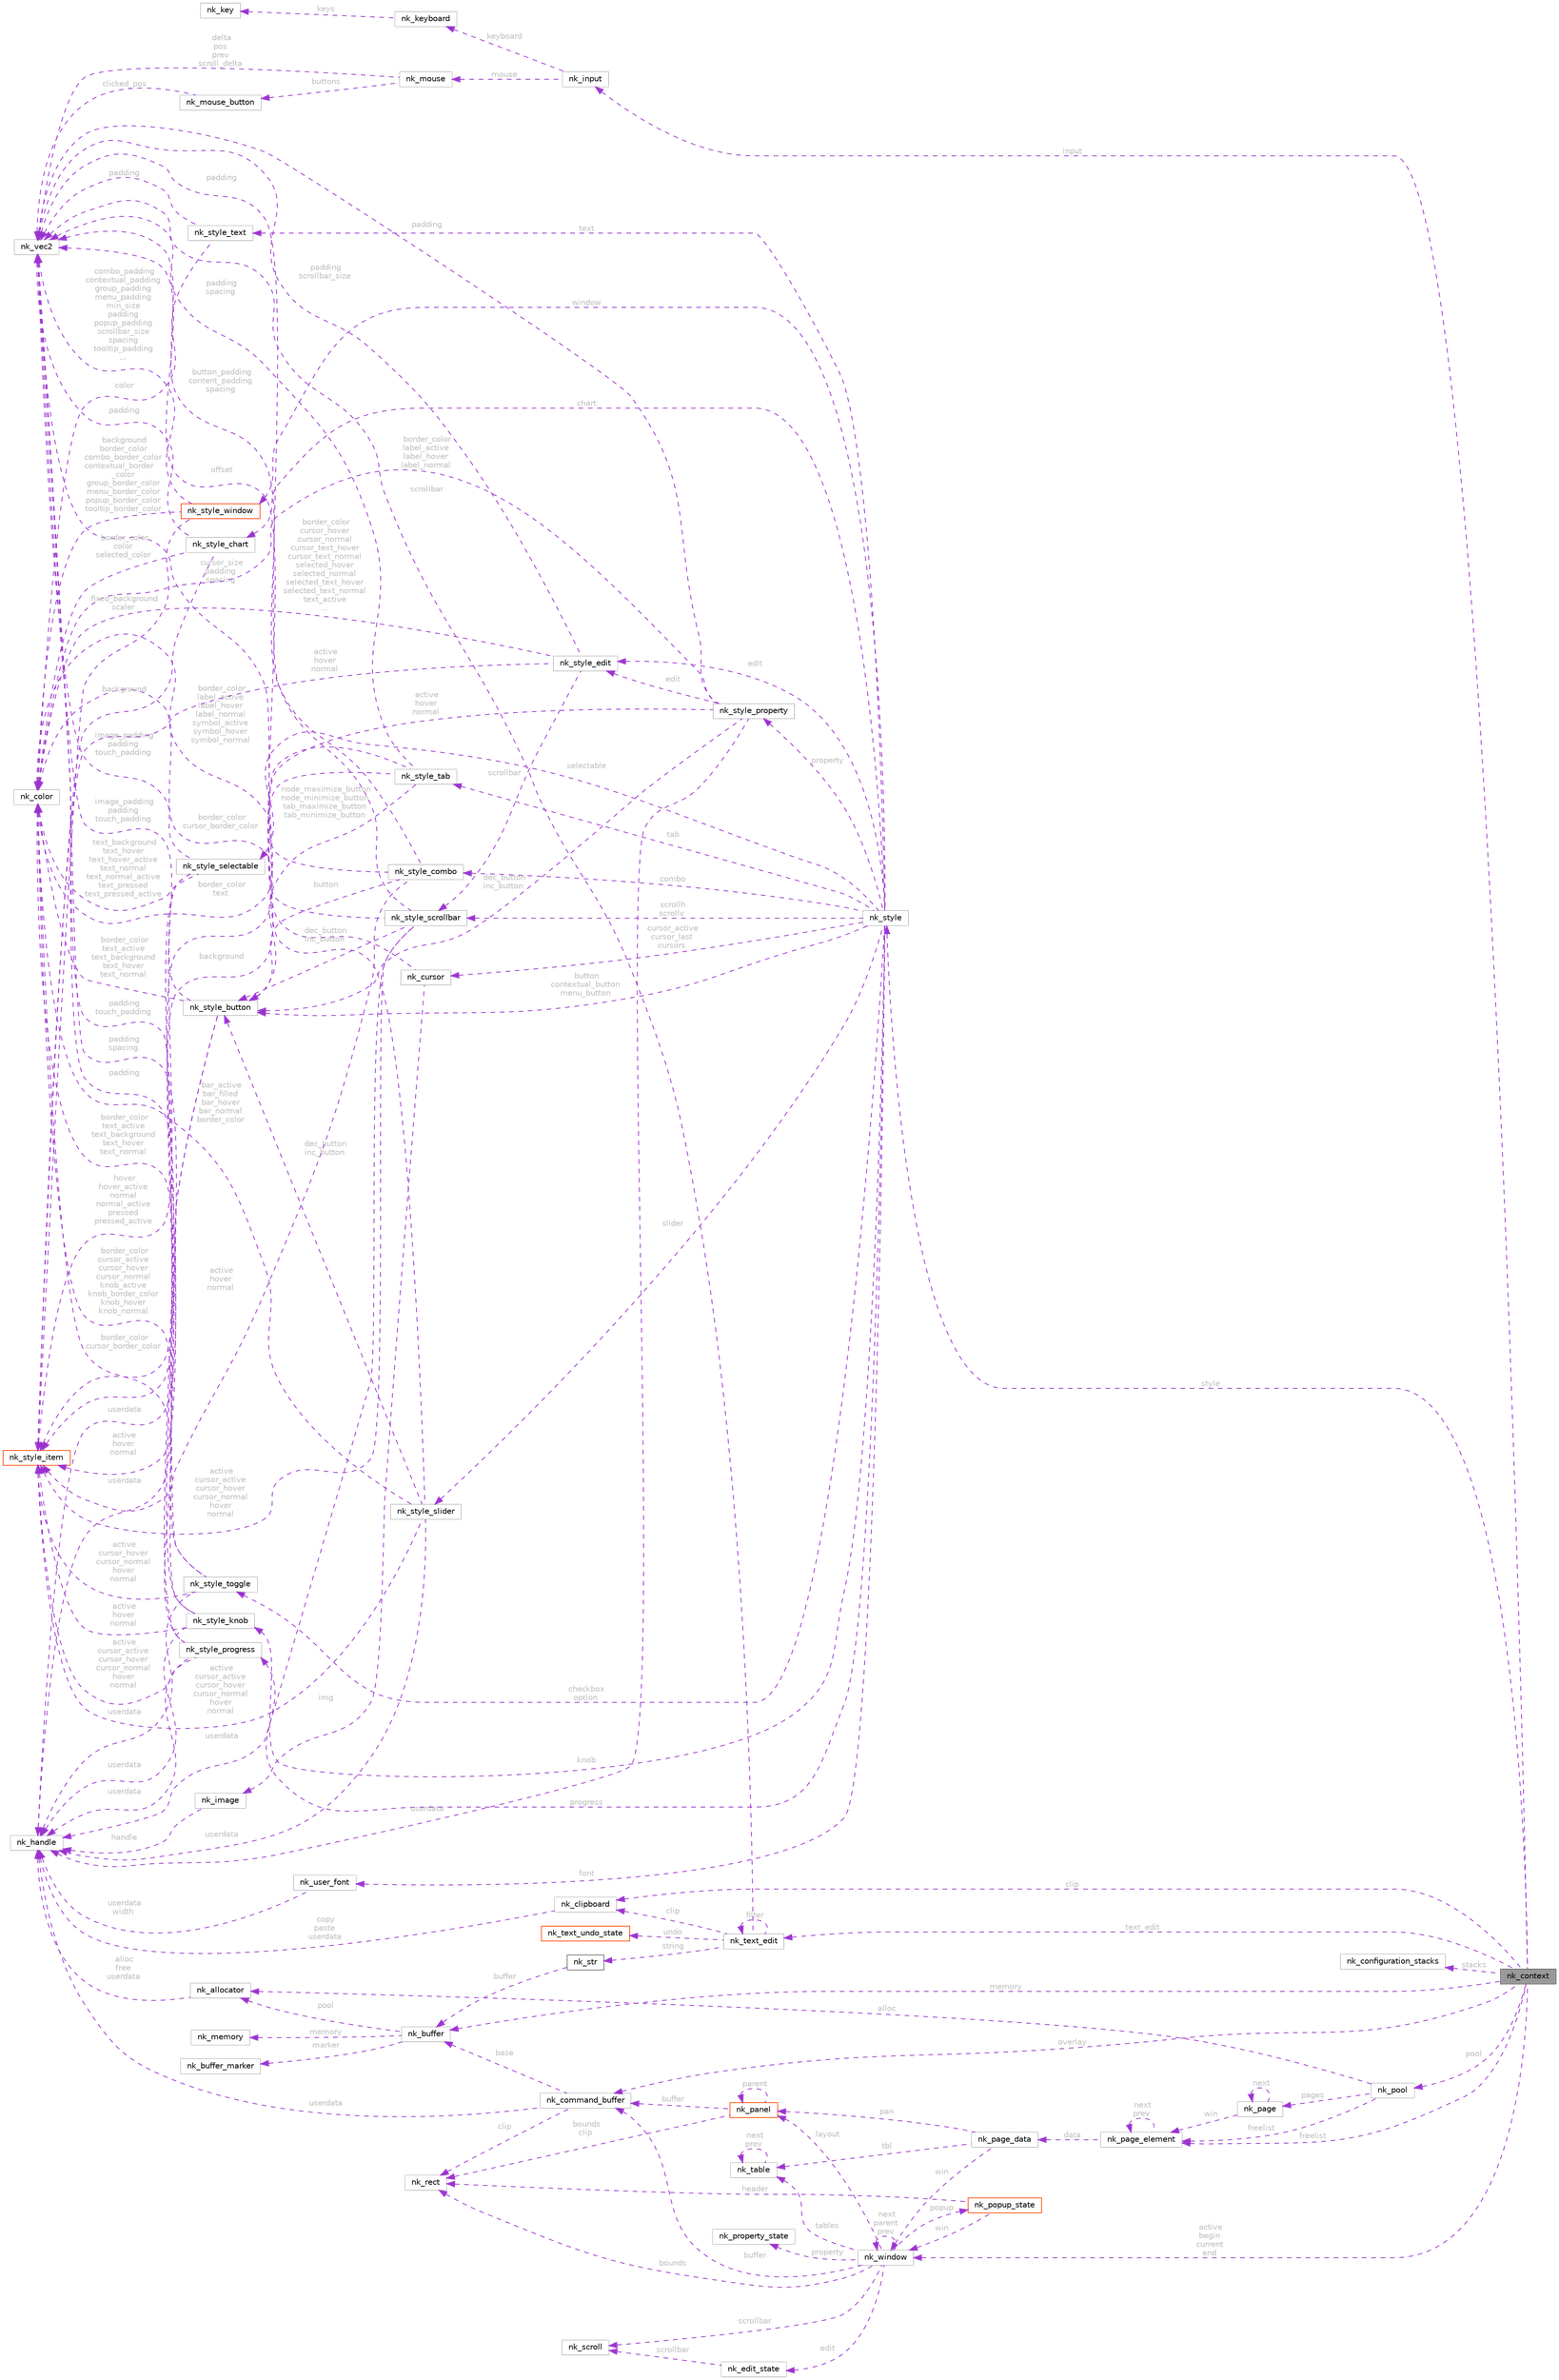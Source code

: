 digraph "nk_context"
{
 // LATEX_PDF_SIZE
  bgcolor="transparent";
  edge [fontname=Helvetica,fontsize=10,labelfontname=Helvetica,labelfontsize=10];
  node [fontname=Helvetica,fontsize=10,shape=box,height=0.2,width=0.4];
  rankdir="LR";
  Node1 [id="Node000001",label="nk_context",height=0.2,width=0.4,color="gray40", fillcolor="grey60", style="filled", fontcolor="black",tooltip=" "];
  Node2 -> Node1 [id="edge1_Node000001_Node000002",dir="back",color="darkorchid3",style="dashed",tooltip=" ",label=" input",fontcolor="grey" ];
  Node2 [id="Node000002",label="nk_input",height=0.2,width=0.4,color="grey75", fillcolor="white", style="filled",URL="$structnk__input.html",tooltip=" "];
  Node3 -> Node2 [id="edge2_Node000002_Node000003",dir="back",color="darkorchid3",style="dashed",tooltip=" ",label=" keyboard",fontcolor="grey" ];
  Node3 [id="Node000003",label="nk_keyboard",height=0.2,width=0.4,color="grey75", fillcolor="white", style="filled",URL="$structnk__keyboard.html",tooltip=" "];
  Node4 -> Node3 [id="edge3_Node000003_Node000004",dir="back",color="darkorchid3",style="dashed",tooltip=" ",label=" keys",fontcolor="grey" ];
  Node4 [id="Node000004",label="nk_key",height=0.2,width=0.4,color="grey75", fillcolor="white", style="filled",URL="$structnk__key.html",tooltip=" "];
  Node5 -> Node2 [id="edge4_Node000002_Node000005",dir="back",color="darkorchid3",style="dashed",tooltip=" ",label=" mouse",fontcolor="grey" ];
  Node5 [id="Node000005",label="nk_mouse",height=0.2,width=0.4,color="grey75", fillcolor="white", style="filled",URL="$structnk__mouse.html",tooltip=" "];
  Node6 -> Node5 [id="edge5_Node000005_Node000006",dir="back",color="darkorchid3",style="dashed",tooltip=" ",label=" buttons",fontcolor="grey" ];
  Node6 [id="Node000006",label="nk_mouse_button",height=0.2,width=0.4,color="grey75", fillcolor="white", style="filled",URL="$structnk__mouse__button.html",tooltip=" "];
  Node7 -> Node6 [id="edge6_Node000006_Node000007",dir="back",color="darkorchid3",style="dashed",tooltip=" ",label=" clicked_pos",fontcolor="grey" ];
  Node7 [id="Node000007",label="nk_vec2",height=0.2,width=0.4,color="grey75", fillcolor="white", style="filled",URL="$structnk__vec2.html",tooltip=" "];
  Node7 -> Node5 [id="edge7_Node000005_Node000007",dir="back",color="darkorchid3",style="dashed",tooltip=" ",label=" delta\npos\nprev\nscroll_delta",fontcolor="grey" ];
  Node8 -> Node1 [id="edge8_Node000001_Node000008",dir="back",color="darkorchid3",style="dashed",tooltip=" ",label=" style",fontcolor="grey" ];
  Node8 [id="Node000008",label="nk_style",height=0.2,width=0.4,color="grey75", fillcolor="white", style="filled",URL="$structnk__style.html",tooltip=" "];
  Node9 -> Node8 [id="edge9_Node000008_Node000009",dir="back",color="darkorchid3",style="dashed",tooltip=" ",label=" font",fontcolor="grey" ];
  Node9 [id="Node000009",label="nk_user_font",height=0.2,width=0.4,color="grey75", fillcolor="white", style="filled",URL="$structnk__user__font.html",tooltip=" "];
  Node10 -> Node9 [id="edge10_Node000009_Node000010",dir="back",color="darkorchid3",style="dashed",tooltip=" ",label=" userdata\nwidth",fontcolor="grey" ];
  Node10 [id="Node000010",label="nk_handle",height=0.2,width=0.4,color="grey75", fillcolor="white", style="filled",URL="$unionnk__handle.html",tooltip=" "];
  Node11 -> Node8 [id="edge11_Node000008_Node000011",dir="back",color="darkorchid3",style="dashed",tooltip=" ",label=" cursor_active\ncursor_last\ncursors",fontcolor="grey" ];
  Node11 [id="Node000011",label="nk_cursor",height=0.2,width=0.4,color="grey75", fillcolor="white", style="filled",URL="$structnk__cursor.html",tooltip=" "];
  Node12 -> Node11 [id="edge12_Node000011_Node000012",dir="back",color="darkorchid3",style="dashed",tooltip=" ",label=" img",fontcolor="grey" ];
  Node12 [id="Node000012",label="nk_image",height=0.2,width=0.4,color="grey75", fillcolor="white", style="filled",URL="$structnk__image.html",tooltip=" "];
  Node10 -> Node12 [id="edge13_Node000012_Node000010",dir="back",color="darkorchid3",style="dashed",tooltip=" ",label=" handle",fontcolor="grey" ];
  Node7 -> Node11 [id="edge14_Node000011_Node000007",dir="back",color="darkorchid3",style="dashed",tooltip=" ",label=" offset",fontcolor="grey" ];
  Node13 -> Node8 [id="edge15_Node000008_Node000013",dir="back",color="darkorchid3",style="dashed",tooltip=" ",label=" text",fontcolor="grey" ];
  Node13 [id="Node000013",label="nk_style_text",height=0.2,width=0.4,color="grey75", fillcolor="white", style="filled",URL="$structnk__style__text.html",tooltip=" "];
  Node14 -> Node13 [id="edge16_Node000013_Node000014",dir="back",color="darkorchid3",style="dashed",tooltip=" ",label=" color",fontcolor="grey" ];
  Node14 [id="Node000014",label="nk_color",height=0.2,width=0.4,color="grey75", fillcolor="white", style="filled",URL="$structnk__color.html",tooltip=" "];
  Node7 -> Node13 [id="edge17_Node000013_Node000007",dir="back",color="darkorchid3",style="dashed",tooltip=" ",label=" padding",fontcolor="grey" ];
  Node15 -> Node8 [id="edge18_Node000008_Node000015",dir="back",color="darkorchid3",style="dashed",tooltip=" ",label=" button\ncontextual_button\nmenu_button",fontcolor="grey" ];
  Node15 [id="Node000015",label="nk_style_button",height=0.2,width=0.4,color="grey75", fillcolor="white", style="filled",URL="$structnk__style__button.html",tooltip=" "];
  Node16 -> Node15 [id="edge19_Node000015_Node000016",dir="back",color="darkorchid3",style="dashed",tooltip=" ",label=" active\nhover\nnormal",fontcolor="grey" ];
  Node16 [id="Node000016",label="nk_style_item",height=0.2,width=0.4,color="orangered", fillcolor="white", style="filled",URL="$structnk__style__item.html",tooltip=" "];
  Node14 -> Node15 [id="edge20_Node000015_Node000014",dir="back",color="darkorchid3",style="dashed",tooltip=" ",label=" border_color\ntext_active\ntext_background\ntext_hover\ntext_normal",fontcolor="grey" ];
  Node7 -> Node15 [id="edge21_Node000015_Node000007",dir="back",color="darkorchid3",style="dashed",tooltip=" ",label=" image_padding\npadding\ntouch_padding",fontcolor="grey" ];
  Node10 -> Node15 [id="edge22_Node000015_Node000010",dir="back",color="darkorchid3",style="dashed",tooltip=" ",label=" userdata",fontcolor="grey" ];
  Node19 -> Node8 [id="edge23_Node000008_Node000019",dir="back",color="darkorchid3",style="dashed",tooltip=" ",label=" checkbox\noption",fontcolor="grey" ];
  Node19 [id="Node000019",label="nk_style_toggle",height=0.2,width=0.4,color="grey75", fillcolor="white", style="filled",URL="$structnk__style__toggle.html",tooltip=" "];
  Node16 -> Node19 [id="edge24_Node000019_Node000016",dir="back",color="darkorchid3",style="dashed",tooltip=" ",label=" active\ncursor_hover\ncursor_normal\nhover\nnormal",fontcolor="grey" ];
  Node14 -> Node19 [id="edge25_Node000019_Node000014",dir="back",color="darkorchid3",style="dashed",tooltip=" ",label=" border_color\ntext_active\ntext_background\ntext_hover\ntext_normal",fontcolor="grey" ];
  Node7 -> Node19 [id="edge26_Node000019_Node000007",dir="back",color="darkorchid3",style="dashed",tooltip=" ",label=" padding\ntouch_padding",fontcolor="grey" ];
  Node10 -> Node19 [id="edge27_Node000019_Node000010",dir="back",color="darkorchid3",style="dashed",tooltip=" ",label=" userdata",fontcolor="grey" ];
  Node20 -> Node8 [id="edge28_Node000008_Node000020",dir="back",color="darkorchid3",style="dashed",tooltip=" ",label=" selectable",fontcolor="grey" ];
  Node20 [id="Node000020",label="nk_style_selectable",height=0.2,width=0.4,color="grey75", fillcolor="white", style="filled",URL="$structnk__style__selectable.html",tooltip=" "];
  Node16 -> Node20 [id="edge29_Node000020_Node000016",dir="back",color="darkorchid3",style="dashed",tooltip=" ",label=" hover\nhover_active\nnormal\nnormal_active\npressed\npressed_active",fontcolor="grey" ];
  Node14 -> Node20 [id="edge30_Node000020_Node000014",dir="back",color="darkorchid3",style="dashed",tooltip=" ",label=" text_background\ntext_hover\ntext_hover_active\ntext_normal\ntext_normal_active\ntext_pressed\ntext_pressed_active",fontcolor="grey" ];
  Node7 -> Node20 [id="edge31_Node000020_Node000007",dir="back",color="darkorchid3",style="dashed",tooltip=" ",label=" image_padding\npadding\ntouch_padding",fontcolor="grey" ];
  Node10 -> Node20 [id="edge32_Node000020_Node000010",dir="back",color="darkorchid3",style="dashed",tooltip=" ",label=" userdata",fontcolor="grey" ];
  Node21 -> Node8 [id="edge33_Node000008_Node000021",dir="back",color="darkorchid3",style="dashed",tooltip=" ",label=" slider",fontcolor="grey" ];
  Node21 [id="Node000021",label="nk_style_slider",height=0.2,width=0.4,color="grey75", fillcolor="white", style="filled",URL="$structnk__style__slider.html",tooltip=" "];
  Node16 -> Node21 [id="edge34_Node000021_Node000016",dir="back",color="darkorchid3",style="dashed",tooltip=" ",label=" active\ncursor_active\ncursor_hover\ncursor_normal\nhover\nnormal",fontcolor="grey" ];
  Node14 -> Node21 [id="edge35_Node000021_Node000014",dir="back",color="darkorchid3",style="dashed",tooltip=" ",label=" bar_active\nbar_filled\nbar_hover\nbar_normal\nborder_color",fontcolor="grey" ];
  Node7 -> Node21 [id="edge36_Node000021_Node000007",dir="back",color="darkorchid3",style="dashed",tooltip=" ",label=" cursor_size\npadding\nspacing",fontcolor="grey" ];
  Node15 -> Node21 [id="edge37_Node000021_Node000015",dir="back",color="darkorchid3",style="dashed",tooltip=" ",label=" dec_button\ninc_button",fontcolor="grey" ];
  Node10 -> Node21 [id="edge38_Node000021_Node000010",dir="back",color="darkorchid3",style="dashed",tooltip=" ",label=" userdata",fontcolor="grey" ];
  Node22 -> Node8 [id="edge39_Node000008_Node000022",dir="back",color="darkorchid3",style="dashed",tooltip=" ",label=" knob",fontcolor="grey" ];
  Node22 [id="Node000022",label="nk_style_knob",height=0.2,width=0.4,color="grey75", fillcolor="white", style="filled",URL="$structnk__style__knob.html",tooltip=" "];
  Node16 -> Node22 [id="edge40_Node000022_Node000016",dir="back",color="darkorchid3",style="dashed",tooltip=" ",label=" active\nhover\nnormal",fontcolor="grey" ];
  Node14 -> Node22 [id="edge41_Node000022_Node000014",dir="back",color="darkorchid3",style="dashed",tooltip=" ",label=" border_color\ncursor_active\ncursor_hover\ncursor_normal\nknob_active\nknob_border_color\nknob_hover\nknob_normal",fontcolor="grey" ];
  Node7 -> Node22 [id="edge42_Node000022_Node000007",dir="back",color="darkorchid3",style="dashed",tooltip=" ",label=" padding\nspacing",fontcolor="grey" ];
  Node10 -> Node22 [id="edge43_Node000022_Node000010",dir="back",color="darkorchid3",style="dashed",tooltip=" ",label=" userdata",fontcolor="grey" ];
  Node23 -> Node8 [id="edge44_Node000008_Node000023",dir="back",color="darkorchid3",style="dashed",tooltip=" ",label=" progress",fontcolor="grey" ];
  Node23 [id="Node000023",label="nk_style_progress",height=0.2,width=0.4,color="grey75", fillcolor="white", style="filled",URL="$structnk__style__progress.html",tooltip=" "];
  Node16 -> Node23 [id="edge45_Node000023_Node000016",dir="back",color="darkorchid3",style="dashed",tooltip=" ",label=" active\ncursor_active\ncursor_hover\ncursor_normal\nhover\nnormal",fontcolor="grey" ];
  Node14 -> Node23 [id="edge46_Node000023_Node000014",dir="back",color="darkorchid3",style="dashed",tooltip=" ",label=" border_color\ncursor_border_color",fontcolor="grey" ];
  Node7 -> Node23 [id="edge47_Node000023_Node000007",dir="back",color="darkorchid3",style="dashed",tooltip=" ",label=" padding",fontcolor="grey" ];
  Node10 -> Node23 [id="edge48_Node000023_Node000010",dir="back",color="darkorchid3",style="dashed",tooltip=" ",label=" userdata",fontcolor="grey" ];
  Node24 -> Node8 [id="edge49_Node000008_Node000024",dir="back",color="darkorchid3",style="dashed",tooltip=" ",label=" property",fontcolor="grey" ];
  Node24 [id="Node000024",label="nk_style_property",height=0.2,width=0.4,color="grey75", fillcolor="white", style="filled",URL="$structnk__style__property.html",tooltip=" "];
  Node16 -> Node24 [id="edge50_Node000024_Node000016",dir="back",color="darkorchid3",style="dashed",tooltip=" ",label=" active\nhover\nnormal",fontcolor="grey" ];
  Node14 -> Node24 [id="edge51_Node000024_Node000014",dir="back",color="darkorchid3",style="dashed",tooltip=" ",label=" border_color\nlabel_active\nlabel_hover\nlabel_normal",fontcolor="grey" ];
  Node7 -> Node24 [id="edge52_Node000024_Node000007",dir="back",color="darkorchid3",style="dashed",tooltip=" ",label=" padding",fontcolor="grey" ];
  Node25 -> Node24 [id="edge53_Node000024_Node000025",dir="back",color="darkorchid3",style="dashed",tooltip=" ",label=" edit",fontcolor="grey" ];
  Node25 [id="Node000025",label="nk_style_edit",height=0.2,width=0.4,color="grey75", fillcolor="white", style="filled",URL="$structnk__style__edit.html",tooltip=" "];
  Node16 -> Node25 [id="edge54_Node000025_Node000016",dir="back",color="darkorchid3",style="dashed",tooltip=" ",label=" active\nhover\nnormal",fontcolor="grey" ];
  Node14 -> Node25 [id="edge55_Node000025_Node000014",dir="back",color="darkorchid3",style="dashed",tooltip=" ",label=" border_color\ncursor_hover\ncursor_normal\ncursor_text_hover\ncursor_text_normal\nselected_hover\nselected_normal\nselected_text_hover\nselected_text_normal\ntext_active\n...",fontcolor="grey" ];
  Node26 -> Node25 [id="edge56_Node000025_Node000026",dir="back",color="darkorchid3",style="dashed",tooltip=" ",label=" scrollbar",fontcolor="grey" ];
  Node26 [id="Node000026",label="nk_style_scrollbar",height=0.2,width=0.4,color="grey75", fillcolor="white", style="filled",URL="$structnk__style__scrollbar.html",tooltip=" "];
  Node16 -> Node26 [id="edge57_Node000026_Node000016",dir="back",color="darkorchid3",style="dashed",tooltip=" ",label=" active\ncursor_active\ncursor_hover\ncursor_normal\nhover\nnormal",fontcolor="grey" ];
  Node14 -> Node26 [id="edge58_Node000026_Node000014",dir="back",color="darkorchid3",style="dashed",tooltip=" ",label=" border_color\ncursor_border_color",fontcolor="grey" ];
  Node7 -> Node26 [id="edge59_Node000026_Node000007",dir="back",color="darkorchid3",style="dashed",tooltip=" ",label=" padding",fontcolor="grey" ];
  Node15 -> Node26 [id="edge60_Node000026_Node000015",dir="back",color="darkorchid3",style="dashed",tooltip=" ",label=" dec_button\ninc_button",fontcolor="grey" ];
  Node10 -> Node26 [id="edge61_Node000026_Node000010",dir="back",color="darkorchid3",style="dashed",tooltip=" ",label=" userdata",fontcolor="grey" ];
  Node7 -> Node25 [id="edge62_Node000025_Node000007",dir="back",color="darkorchid3",style="dashed",tooltip=" ",label=" padding\nscrollbar_size",fontcolor="grey" ];
  Node15 -> Node24 [id="edge63_Node000024_Node000015",dir="back",color="darkorchid3",style="dashed",tooltip=" ",label=" dec_button\ninc_button",fontcolor="grey" ];
  Node10 -> Node24 [id="edge64_Node000024_Node000010",dir="back",color="darkorchid3",style="dashed",tooltip=" ",label=" userdata",fontcolor="grey" ];
  Node25 -> Node8 [id="edge65_Node000008_Node000025",dir="back",color="darkorchid3",style="dashed",tooltip=" ",label=" edit",fontcolor="grey" ];
  Node27 -> Node8 [id="edge66_Node000008_Node000027",dir="back",color="darkorchid3",style="dashed",tooltip=" ",label=" chart",fontcolor="grey" ];
  Node27 [id="Node000027",label="nk_style_chart",height=0.2,width=0.4,color="grey75", fillcolor="white", style="filled",URL="$structnk__style__chart.html",tooltip=" "];
  Node16 -> Node27 [id="edge67_Node000027_Node000016",dir="back",color="darkorchid3",style="dashed",tooltip=" ",label=" background",fontcolor="grey" ];
  Node14 -> Node27 [id="edge68_Node000027_Node000014",dir="back",color="darkorchid3",style="dashed",tooltip=" ",label=" border_color\ncolor\nselected_color",fontcolor="grey" ];
  Node7 -> Node27 [id="edge69_Node000027_Node000007",dir="back",color="darkorchid3",style="dashed",tooltip=" ",label=" padding",fontcolor="grey" ];
  Node26 -> Node8 [id="edge70_Node000008_Node000026",dir="back",color="darkorchid3",style="dashed",tooltip=" ",label=" scrollh\nscrollv",fontcolor="grey" ];
  Node28 -> Node8 [id="edge71_Node000008_Node000028",dir="back",color="darkorchid3",style="dashed",tooltip=" ",label=" tab",fontcolor="grey" ];
  Node28 [id="Node000028",label="nk_style_tab",height=0.2,width=0.4,color="grey75", fillcolor="white", style="filled",URL="$structnk__style__tab.html",tooltip=" "];
  Node16 -> Node28 [id="edge72_Node000028_Node000016",dir="back",color="darkorchid3",style="dashed",tooltip=" ",label=" background",fontcolor="grey" ];
  Node14 -> Node28 [id="edge73_Node000028_Node000014",dir="back",color="darkorchid3",style="dashed",tooltip=" ",label=" border_color\ntext",fontcolor="grey" ];
  Node15 -> Node28 [id="edge74_Node000028_Node000015",dir="back",color="darkorchid3",style="dashed",tooltip=" ",label=" node_maximize_button\nnode_minimize_button\ntab_maximize_button\ntab_minimize_button",fontcolor="grey" ];
  Node7 -> Node28 [id="edge75_Node000028_Node000007",dir="back",color="darkorchid3",style="dashed",tooltip=" ",label=" padding\nspacing",fontcolor="grey" ];
  Node29 -> Node8 [id="edge76_Node000008_Node000029",dir="back",color="darkorchid3",style="dashed",tooltip=" ",label=" combo",fontcolor="grey" ];
  Node29 [id="Node000029",label="nk_style_combo",height=0.2,width=0.4,color="grey75", fillcolor="white", style="filled",URL="$structnk__style__combo.html",tooltip=" "];
  Node16 -> Node29 [id="edge77_Node000029_Node000016",dir="back",color="darkorchid3",style="dashed",tooltip=" ",label=" active\nhover\nnormal",fontcolor="grey" ];
  Node14 -> Node29 [id="edge78_Node000029_Node000014",dir="back",color="darkorchid3",style="dashed",tooltip=" ",label=" border_color\nlabel_active\nlabel_hover\nlabel_normal\nsymbol_active\nsymbol_hover\nsymbol_normal",fontcolor="grey" ];
  Node15 -> Node29 [id="edge79_Node000029_Node000015",dir="back",color="darkorchid3",style="dashed",tooltip=" ",label=" button",fontcolor="grey" ];
  Node7 -> Node29 [id="edge80_Node000029_Node000007",dir="back",color="darkorchid3",style="dashed",tooltip=" ",label=" button_padding\ncontent_padding\nspacing",fontcolor="grey" ];
  Node30 -> Node8 [id="edge81_Node000008_Node000030",dir="back",color="darkorchid3",style="dashed",tooltip=" ",label=" window",fontcolor="grey" ];
  Node30 [id="Node000030",label="nk_style_window",height=0.2,width=0.4,color="orangered", fillcolor="white", style="filled",URL="$structnk__style__window.html",tooltip=" "];
  Node16 -> Node30 [id="edge82_Node000030_Node000016",dir="back",color="darkorchid3",style="dashed",tooltip=" ",label=" fixed_background\nscaler",fontcolor="grey" ];
  Node14 -> Node30 [id="edge83_Node000030_Node000014",dir="back",color="darkorchid3",style="dashed",tooltip=" ",label=" background\nborder_color\ncombo_border_color\ncontextual_border\l_color\ngroup_border_color\nmenu_border_color\npopup_border_color\ntooltip_border_color",fontcolor="grey" ];
  Node7 -> Node30 [id="edge84_Node000030_Node000007",dir="back",color="darkorchid3",style="dashed",tooltip=" ",label=" combo_padding\ncontextual_padding\ngroup_padding\nmenu_padding\nmin_size\npadding\npopup_padding\nscrollbar_size\nspacing\ntooltip_padding\n...",fontcolor="grey" ];
  Node32 -> Node1 [id="edge85_Node000001_Node000032",dir="back",color="darkorchid3",style="dashed",tooltip=" ",label=" memory",fontcolor="grey" ];
  Node32 [id="Node000032",label="nk_buffer",height=0.2,width=0.4,color="grey75", fillcolor="white", style="filled",URL="$structnk__buffer.html",tooltip=" "];
  Node33 -> Node32 [id="edge86_Node000032_Node000033",dir="back",color="darkorchid3",style="dashed",tooltip=" ",label=" marker",fontcolor="grey" ];
  Node33 [id="Node000033",label="nk_buffer_marker",height=0.2,width=0.4,color="grey75", fillcolor="white", style="filled",URL="$structnk__buffer__marker.html",tooltip=" "];
  Node34 -> Node32 [id="edge87_Node000032_Node000034",dir="back",color="darkorchid3",style="dashed",tooltip=" ",label=" pool",fontcolor="grey" ];
  Node34 [id="Node000034",label="nk_allocator",height=0.2,width=0.4,color="grey75", fillcolor="white", style="filled",URL="$structnk__allocator.html",tooltip=" "];
  Node10 -> Node34 [id="edge88_Node000034_Node000010",dir="back",color="darkorchid3",style="dashed",tooltip=" ",label=" alloc\nfree\nuserdata",fontcolor="grey" ];
  Node35 -> Node32 [id="edge89_Node000032_Node000035",dir="back",color="darkorchid3",style="dashed",tooltip=" ",label=" memory",fontcolor="grey" ];
  Node35 [id="Node000035",label="nk_memory",height=0.2,width=0.4,color="grey75", fillcolor="white", style="filled",URL="$structnk__memory.html",tooltip=" "];
  Node36 -> Node1 [id="edge90_Node000001_Node000036",dir="back",color="darkorchid3",style="dashed",tooltip=" ",label=" clip",fontcolor="grey" ];
  Node36 [id="Node000036",label="nk_clipboard",height=0.2,width=0.4,color="grey75", fillcolor="white", style="filled",URL="$structnk__clipboard.html",tooltip=" "];
  Node10 -> Node36 [id="edge91_Node000036_Node000010",dir="back",color="darkorchid3",style="dashed",tooltip=" ",label=" copy\npaste\nuserdata",fontcolor="grey" ];
  Node37 -> Node1 [id="edge92_Node000001_Node000037",dir="back",color="darkorchid3",style="dashed",tooltip=" ",label=" stacks",fontcolor="grey" ];
  Node37 [id="Node000037",label="nk_configuration_stacks",height=0.2,width=0.4,color="grey75", fillcolor="white", style="filled",URL="$structnk__configuration__stacks.html",tooltip=" "];
  Node38 -> Node1 [id="edge93_Node000001_Node000038",dir="back",color="darkorchid3",style="dashed",tooltip=" ",label=" text_edit",fontcolor="grey" ];
  Node38 [id="Node000038",label="nk_text_edit",height=0.2,width=0.4,color="grey75", fillcolor="white", style="filled",URL="$structnk__text__edit.html",tooltip=" "];
  Node36 -> Node38 [id="edge94_Node000038_Node000036",dir="back",color="darkorchid3",style="dashed",tooltip=" ",label=" clip",fontcolor="grey" ];
  Node39 -> Node38 [id="edge95_Node000038_Node000039",dir="back",color="darkorchid3",style="dashed",tooltip=" ",label=" string",fontcolor="grey" ];
  Node39 [id="Node000039",label="nk_str",height=0.2,width=0.4,color="gray40", fillcolor="white", style="filled",URL="$structnk__str.html",tooltip="=============================================================="];
  Node32 -> Node39 [id="edge96_Node000039_Node000032",dir="back",color="darkorchid3",style="dashed",tooltip=" ",label=" buffer",fontcolor="grey" ];
  Node38 -> Node38 [id="edge97_Node000038_Node000038",dir="back",color="darkorchid3",style="dashed",tooltip=" ",label=" filter",fontcolor="grey" ];
  Node7 -> Node38 [id="edge98_Node000038_Node000007",dir="back",color="darkorchid3",style="dashed",tooltip=" ",label=" scrollbar",fontcolor="grey" ];
  Node40 -> Node38 [id="edge99_Node000038_Node000040",dir="back",color="darkorchid3",style="dashed",tooltip=" ",label=" undo",fontcolor="grey" ];
  Node40 [id="Node000040",label="nk_text_undo_state",height=0.2,width=0.4,color="orangered", fillcolor="white", style="filled",URL="$structnk__text__undo__state.html",tooltip=" "];
  Node42 -> Node1 [id="edge100_Node000001_Node000042",dir="back",color="darkorchid3",style="dashed",tooltip=" ",label=" overlay",fontcolor="grey" ];
  Node42 [id="Node000042",label="nk_command_buffer",height=0.2,width=0.4,color="grey75", fillcolor="white", style="filled",URL="$structnk__command__buffer.html",tooltip=" "];
  Node32 -> Node42 [id="edge101_Node000042_Node000032",dir="back",color="darkorchid3",style="dashed",tooltip=" ",label=" base",fontcolor="grey" ];
  Node43 -> Node42 [id="edge102_Node000042_Node000043",dir="back",color="darkorchid3",style="dashed",tooltip=" ",label=" clip",fontcolor="grey" ];
  Node43 [id="Node000043",label="nk_rect",height=0.2,width=0.4,color="grey75", fillcolor="white", style="filled",URL="$structnk__rect.html",tooltip=" "];
  Node10 -> Node42 [id="edge103_Node000042_Node000010",dir="back",color="darkorchid3",style="dashed",tooltip=" ",label=" userdata",fontcolor="grey" ];
  Node44 -> Node1 [id="edge104_Node000001_Node000044",dir="back",color="darkorchid3",style="dashed",tooltip=" ",label=" pool",fontcolor="grey" ];
  Node44 [id="Node000044",label="nk_pool",height=0.2,width=0.4,color="grey75", fillcolor="white", style="filled",URL="$structnk__pool.html",tooltip=" "];
  Node34 -> Node44 [id="edge105_Node000044_Node000034",dir="back",color="darkorchid3",style="dashed",tooltip=" ",label=" alloc",fontcolor="grey" ];
  Node45 -> Node44 [id="edge106_Node000044_Node000045",dir="back",color="darkorchid3",style="dashed",tooltip=" ",label=" pages",fontcolor="grey" ];
  Node45 [id="Node000045",label="nk_page",height=0.2,width=0.4,color="grey75", fillcolor="white", style="filled",URL="$structnk__page.html",tooltip=" "];
  Node45 -> Node45 [id="edge107_Node000045_Node000045",dir="back",color="darkorchid3",style="dashed",tooltip=" ",label=" next",fontcolor="grey" ];
  Node46 -> Node45 [id="edge108_Node000045_Node000046",dir="back",color="darkorchid3",style="dashed",tooltip=" ",label=" win",fontcolor="grey" ];
  Node46 [id="Node000046",label="nk_page_element",height=0.2,width=0.4,color="grey75", fillcolor="white", style="filled",URL="$structnk__page__element.html",tooltip=" "];
  Node47 -> Node46 [id="edge109_Node000046_Node000047",dir="back",color="darkorchid3",style="dashed",tooltip=" ",label=" data",fontcolor="grey" ];
  Node47 [id="Node000047",label="nk_page_data",height=0.2,width=0.4,color="grey75", fillcolor="white", style="filled",URL="$unionnk__page__data.html",tooltip=" "];
  Node48 -> Node47 [id="edge110_Node000047_Node000048",dir="back",color="darkorchid3",style="dashed",tooltip=" ",label=" tbl",fontcolor="grey" ];
  Node48 [id="Node000048",label="nk_table",height=0.2,width=0.4,color="grey75", fillcolor="white", style="filled",URL="$structnk__table.html",tooltip=" "];
  Node48 -> Node48 [id="edge111_Node000048_Node000048",dir="back",color="darkorchid3",style="dashed",tooltip=" ",label=" next\nprev",fontcolor="grey" ];
  Node49 -> Node47 [id="edge112_Node000047_Node000049",dir="back",color="darkorchid3",style="dashed",tooltip=" ",label=" pan",fontcolor="grey" ];
  Node49 [id="Node000049",label="nk_panel",height=0.2,width=0.4,color="orangered", fillcolor="white", style="filled",URL="$structnk__panel.html",tooltip=" "];
  Node43 -> Node49 [id="edge113_Node000049_Node000043",dir="back",color="darkorchid3",style="dashed",tooltip=" ",label=" bounds\nclip",fontcolor="grey" ];
  Node42 -> Node49 [id="edge114_Node000049_Node000042",dir="back",color="darkorchid3",style="dashed",tooltip=" ",label=" buffer",fontcolor="grey" ];
  Node49 -> Node49 [id="edge115_Node000049_Node000049",dir="back",color="darkorchid3",style="dashed",tooltip=" ",label=" parent",fontcolor="grey" ];
  Node55 -> Node47 [id="edge116_Node000047_Node000055",dir="back",color="darkorchid3",style="dashed",tooltip=" ",label=" win",fontcolor="grey" ];
  Node55 [id="Node000055",label="nk_window",height=0.2,width=0.4,color="grey75", fillcolor="white", style="filled",URL="$structnk__window.html",tooltip=" "];
  Node43 -> Node55 [id="edge117_Node000055_Node000043",dir="back",color="darkorchid3",style="dashed",tooltip=" ",label=" bounds",fontcolor="grey" ];
  Node51 -> Node55 [id="edge118_Node000055_Node000051",dir="back",color="darkorchid3",style="dashed",tooltip=" ",label=" scrollbar",fontcolor="grey" ];
  Node51 [id="Node000051",label="nk_scroll",height=0.2,width=0.4,color="grey75", fillcolor="white", style="filled",URL="$structnk__scroll.html",tooltip=" "];
  Node42 -> Node55 [id="edge119_Node000055_Node000042",dir="back",color="darkorchid3",style="dashed",tooltip=" ",label=" buffer",fontcolor="grey" ];
  Node49 -> Node55 [id="edge120_Node000055_Node000049",dir="back",color="darkorchid3",style="dashed",tooltip=" ",label=" layout",fontcolor="grey" ];
  Node56 -> Node55 [id="edge121_Node000055_Node000056",dir="back",color="darkorchid3",style="dashed",tooltip=" ",label=" property",fontcolor="grey" ];
  Node56 [id="Node000056",label="nk_property_state",height=0.2,width=0.4,color="grey75", fillcolor="white", style="filled",URL="$structnk__property__state.html",tooltip=" "];
  Node57 -> Node55 [id="edge122_Node000055_Node000057",dir="back",color="darkorchid3",style="dashed",tooltip=" ",label=" popup",fontcolor="grey" ];
  Node57 [id="Node000057",label="nk_popup_state",height=0.2,width=0.4,color="orangered", fillcolor="white", style="filled",URL="$structnk__popup__state.html",tooltip=" "];
  Node55 -> Node57 [id="edge123_Node000057_Node000055",dir="back",color="darkorchid3",style="dashed",tooltip=" ",label=" win",fontcolor="grey" ];
  Node43 -> Node57 [id="edge124_Node000057_Node000043",dir="back",color="darkorchid3",style="dashed",tooltip=" ",label=" header",fontcolor="grey" ];
  Node59 -> Node55 [id="edge125_Node000055_Node000059",dir="back",color="darkorchid3",style="dashed",tooltip=" ",label=" edit",fontcolor="grey" ];
  Node59 [id="Node000059",label="nk_edit_state",height=0.2,width=0.4,color="grey75", fillcolor="white", style="filled",URL="$structnk__edit__state.html",tooltip=" "];
  Node51 -> Node59 [id="edge126_Node000059_Node000051",dir="back",color="darkorchid3",style="dashed",tooltip=" ",label=" scrollbar",fontcolor="grey" ];
  Node48 -> Node55 [id="edge127_Node000055_Node000048",dir="back",color="darkorchid3",style="dashed",tooltip=" ",label=" tables",fontcolor="grey" ];
  Node55 -> Node55 [id="edge128_Node000055_Node000055",dir="back",color="darkorchid3",style="dashed",tooltip=" ",label=" next\nparent\nprev",fontcolor="grey" ];
  Node46 -> Node46 [id="edge129_Node000046_Node000046",dir="back",color="darkorchid3",style="dashed",tooltip=" ",label=" next\nprev",fontcolor="grey" ];
  Node46 -> Node44 [id="edge130_Node000044_Node000046",dir="back",color="darkorchid3",style="dashed",tooltip=" ",label=" freelist",fontcolor="grey" ];
  Node55 -> Node1 [id="edge131_Node000001_Node000055",dir="back",color="darkorchid3",style="dashed",tooltip=" ",label=" active\nbegin\ncurrent\nend",fontcolor="grey" ];
  Node46 -> Node1 [id="edge132_Node000001_Node000046",dir="back",color="darkorchid3",style="dashed",tooltip=" ",label=" freelist",fontcolor="grey" ];
}
